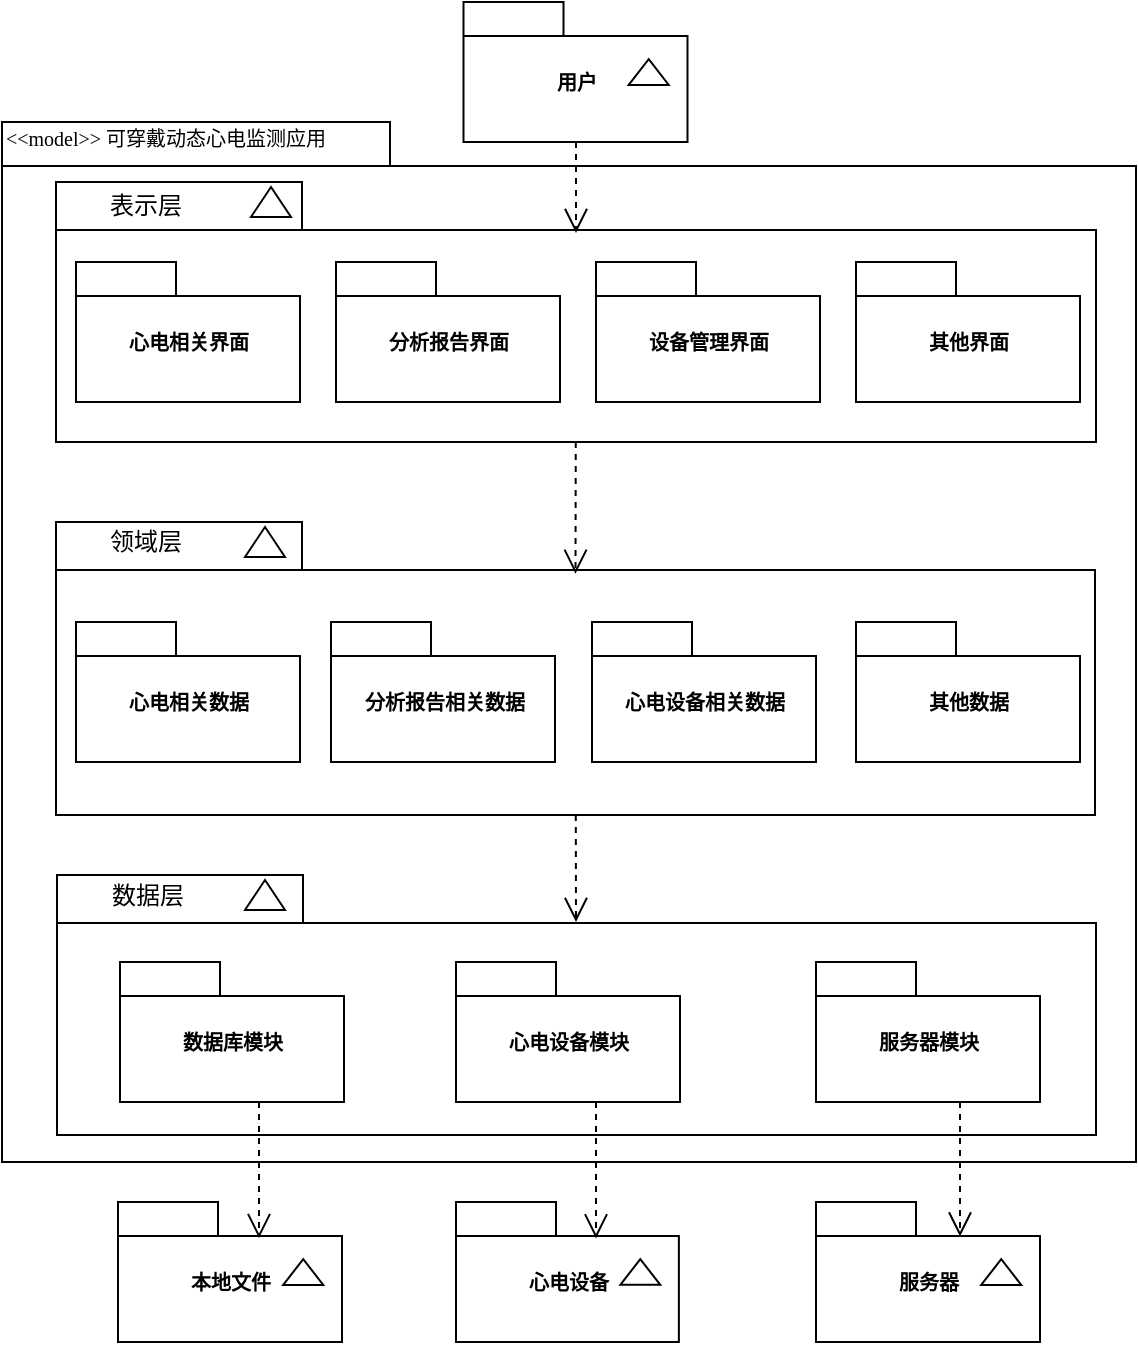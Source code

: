 <mxfile version="21.1.2" type="device">
  <diagram name="Page-1" id="b5b7bab2-c9e2-2cf4-8b2a-24fd1a2a6d21">
    <mxGraphModel dx="1021" dy="594" grid="1" gridSize="10" guides="1" tooltips="1" connect="1" arrows="1" fold="1" page="1" pageScale="1" pageWidth="827" pageHeight="1169" background="none" math="0" shadow="0">
      <root>
        <mxCell id="0" />
        <mxCell id="1" parent="0" />
        <mxCell id="6e0c8c40b5770093-72" value="" style="shape=folder;fontStyle=1;spacingTop=10;tabWidth=194;tabHeight=22;tabPosition=left;html=1;rounded=0;shadow=0;comic=0;labelBackgroundColor=none;strokeWidth=1;fillColor=none;fontFamily=Verdana;fontSize=10;align=center;" parent="1" vertex="1">
          <mxGeometry x="413" y="400" width="567" height="520" as="geometry" />
        </mxCell>
        <mxCell id="6e0c8c40b5770093-47" value="" style="shape=folder;fontStyle=1;spacingTop=10;tabWidth=123;tabHeight=24;tabPosition=left;html=1;rounded=0;shadow=0;comic=0;labelBackgroundColor=none;strokeWidth=1;fontFamily=Verdana;fontSize=10;align=center;" parent="1" vertex="1">
          <mxGeometry x="440.5" y="776.5" width="519.5" height="130" as="geometry" />
        </mxCell>
        <mxCell id="6e0c8c40b5770093-6" value="" style="group" parent="1" vertex="1" connectable="0">
          <mxGeometry x="643.75" y="340" width="112" height="70" as="geometry" />
        </mxCell>
        <mxCell id="6e0c8c40b5770093-4" value="用户" style="shape=folder;fontStyle=1;spacingTop=10;tabWidth=50;tabHeight=17;tabPosition=left;html=1;rounded=0;shadow=0;comic=0;labelBackgroundColor=none;strokeWidth=1;fontFamily=Verdana;fontSize=10;align=center;" parent="6e0c8c40b5770093-6" vertex="1">
          <mxGeometry width="112" height="70" as="geometry" />
        </mxCell>
        <mxCell id="6e0c8c40b5770093-5" value="" style="triangle;whiteSpace=wrap;html=1;rounded=0;shadow=0;comic=0;labelBackgroundColor=none;strokeWidth=1;fontFamily=Verdana;fontSize=10;align=center;rotation=-90;" parent="6e0c8c40b5770093-6" vertex="1">
          <mxGeometry x="86.154" y="25" width="12.923" height="20" as="geometry" />
        </mxCell>
        <mxCell id="6e0c8c40b5770093-18" value="" style="group" parent="1" vertex="1" connectable="0">
          <mxGeometry x="440" y="430" width="520" height="130" as="geometry" />
        </mxCell>
        <mxCell id="6e0c8c40b5770093-11" value="" style="shape=folder;fontStyle=1;spacingTop=10;tabWidth=123;tabHeight=24;tabPosition=left;html=1;rounded=0;shadow=0;comic=0;labelBackgroundColor=none;strokeWidth=1;fontFamily=Verdana;fontSize=10;align=center;" parent="6e0c8c40b5770093-18" vertex="1">
          <mxGeometry width="520" height="130" as="geometry" />
        </mxCell>
        <mxCell id="co7zm-NExlbX-ooihcgG-2" value="表示层" style="text;html=1;strokeColor=none;fillColor=none;align=center;verticalAlign=middle;whiteSpace=wrap;rounded=0;fontSize=12;" parent="6e0c8c40b5770093-18" vertex="1">
          <mxGeometry y="-3" width="90" height="30" as="geometry" />
        </mxCell>
        <mxCell id="co7zm-NExlbX-ooihcgG-12" value="" style="triangle;whiteSpace=wrap;html=1;rounded=0;shadow=0;comic=0;labelBackgroundColor=none;strokeColor=#000000;strokeWidth=1;fillColor=#ffffff;fontFamily=Verdana;fontSize=10;fontColor=#000000;align=center;rotation=-90;" parent="6e0c8c40b5770093-18" vertex="1">
          <mxGeometry x="100" width="15" height="20" as="geometry" />
        </mxCell>
        <mxCell id="co7zm-NExlbX-ooihcgG-13" value="分析报告界面" style="shape=folder;fontStyle=1;spacingTop=10;tabWidth=50;tabHeight=17;tabPosition=left;html=1;rounded=0;shadow=0;comic=0;labelBackgroundColor=none;strokeColor=#000000;strokeWidth=1;fillColor=#ffffff;fontFamily=Verdana;fontSize=10;fontColor=#000000;align=center;" parent="6e0c8c40b5770093-18" vertex="1">
          <mxGeometry x="140" y="40" width="112" height="70" as="geometry" />
        </mxCell>
        <mxCell id="co7zm-NExlbX-ooihcgG-14" value="设备管理界面" style="shape=folder;fontStyle=1;spacingTop=10;tabWidth=50;tabHeight=17;tabPosition=left;html=1;rounded=0;shadow=0;comic=0;labelBackgroundColor=none;strokeColor=#000000;strokeWidth=1;fillColor=#ffffff;fontFamily=Verdana;fontSize=10;fontColor=#000000;align=center;" parent="6e0c8c40b5770093-18" vertex="1">
          <mxGeometry x="270" y="40" width="112" height="70" as="geometry" />
        </mxCell>
        <mxCell id="co7zm-NExlbX-ooihcgG-15" value="其他界面" style="shape=folder;fontStyle=1;spacingTop=10;tabWidth=50;tabHeight=17;tabPosition=left;html=1;rounded=0;shadow=0;comic=0;labelBackgroundColor=none;strokeColor=#000000;strokeWidth=1;fillColor=#ffffff;fontFamily=Verdana;fontSize=10;fontColor=#000000;align=center;" parent="6e0c8c40b5770093-18" vertex="1">
          <mxGeometry x="400" y="40" width="112" height="70" as="geometry" />
        </mxCell>
        <mxCell id="co7zm-NExlbX-ooihcgG-16" value="心电相关界面" style="shape=folder;fontStyle=1;spacingTop=10;tabWidth=50;tabHeight=17;tabPosition=left;html=1;rounded=0;shadow=0;comic=0;labelBackgroundColor=none;strokeColor=#000000;strokeWidth=1;fillColor=#ffffff;fontFamily=Verdana;fontSize=10;fontColor=#000000;align=center;" parent="6e0c8c40b5770093-18" vertex="1">
          <mxGeometry x="10" y="40" width="112" height="70" as="geometry" />
        </mxCell>
        <mxCell id="6e0c8c40b5770093-67" style="edgeStyle=none;rounded=0;html=1;dashed=1;labelBackgroundColor=none;startFill=0;endArrow=open;endFill=0;endSize=10;fontFamily=Verdana;fontSize=10;" parent="1" source="6e0c8c40b5770093-33" edge="1">
          <mxGeometry relative="1" as="geometry">
            <mxPoint x="700" y="800" as="targetPoint" />
          </mxGeometry>
        </mxCell>
        <mxCell id="6e0c8c40b5770093-33" value="" style="shape=folder;fontStyle=1;spacingTop=10;tabWidth=123;tabHeight=24;tabPosition=left;html=1;rounded=0;shadow=0;comic=0;labelBackgroundColor=none;strokeColor=#000000;strokeWidth=1;fillColor=#ffffff;fontFamily=Verdana;fontSize=10;fontColor=#000000;align=center;" parent="1" vertex="1">
          <mxGeometry x="440" y="600" width="519.5" height="146.5" as="geometry" />
        </mxCell>
        <mxCell id="6e0c8c40b5770093-42" value="其他数据" style="shape=folder;fontStyle=1;spacingTop=10;tabWidth=50;tabHeight=17;tabPosition=left;html=1;rounded=0;shadow=0;comic=0;labelBackgroundColor=none;strokeColor=#000000;strokeWidth=1;fillColor=#ffffff;fontFamily=Verdana;fontSize=10;fontColor=#000000;align=center;" parent="1" vertex="1">
          <mxGeometry x="840" y="650" width="112" height="70" as="geometry" />
        </mxCell>
        <mxCell id="6e0c8c40b5770093-44" value="心电设备相关数据" style="shape=folder;fontStyle=1;spacingTop=10;tabWidth=50;tabHeight=17;tabPosition=left;html=1;rounded=0;shadow=0;comic=0;labelBackgroundColor=none;strokeColor=#000000;strokeWidth=1;fillColor=#ffffff;fontFamily=Verdana;fontSize=10;fontColor=#000000;align=center;" parent="1" vertex="1">
          <mxGeometry x="708" y="650" width="112" height="70" as="geometry" />
        </mxCell>
        <mxCell id="6e0c8c40b5770093-45" value="心电相关数据" style="shape=folder;fontStyle=1;spacingTop=10;tabWidth=50;tabHeight=17;tabPosition=left;html=1;rounded=0;shadow=0;comic=0;labelBackgroundColor=none;strokeColor=#000000;strokeWidth=1;fillColor=#ffffff;fontFamily=Verdana;fontSize=10;fontColor=#000000;align=center;" parent="1" vertex="1">
          <mxGeometry x="450" y="650" width="112" height="70" as="geometry" />
        </mxCell>
        <mxCell id="6e0c8c40b5770093-69" style="edgeStyle=elbowEdgeStyle;rounded=0;html=1;entryX=0.643;entryY=0.246;entryPerimeter=0;dashed=1;labelBackgroundColor=none;startFill=0;endArrow=open;endFill=0;endSize=10;fontFamily=Verdana;fontSize=10;" parent="1" source="co7zm-NExlbX-ooihcgG-6" target="6e0c8c40b5770093-56" edge="1">
          <mxGeometry relative="1" as="geometry" />
        </mxCell>
        <mxCell id="6e0c8c40b5770093-48" value="" style="triangle;whiteSpace=wrap;html=1;rounded=0;shadow=0;comic=0;labelBackgroundColor=none;strokeWidth=1;fontFamily=Verdana;fontSize=10;align=center;rotation=-90;" parent="1" vertex="1">
          <mxGeometry x="537" y="776.5" width="15" height="20" as="geometry" />
        </mxCell>
        <mxCell id="6e0c8c40b5770093-49" value="数据库模块" style="shape=folder;fontStyle=1;spacingTop=10;tabWidth=50;tabHeight=17;tabPosition=left;html=1;rounded=0;shadow=0;comic=0;labelBackgroundColor=none;strokeWidth=1;fontFamily=Verdana;fontSize=10;align=center;" parent="1" vertex="1">
          <mxGeometry x="472" y="820" width="112" height="70" as="geometry" />
        </mxCell>
        <mxCell id="6e0c8c40b5770093-51" value="" style="triangle;whiteSpace=wrap;html=1;rounded=0;shadow=0;comic=0;labelBackgroundColor=none;strokeColor=#000000;strokeWidth=1;fillColor=#ffffff;fontFamily=Verdana;fontSize=10;fontColor=#000000;align=center;rotation=-90;" parent="1" vertex="1">
          <mxGeometry x="537" y="600" width="15" height="20" as="geometry" />
        </mxCell>
        <mxCell id="6e0c8c40b5770093-55" value="" style="group" parent="1" vertex="1" connectable="0">
          <mxGeometry x="820" y="940" width="112" height="70" as="geometry" />
        </mxCell>
        <mxCell id="6e0c8c40b5770093-56" value="服务器" style="shape=folder;fontStyle=1;spacingTop=10;tabWidth=50;tabHeight=17;tabPosition=left;html=1;rounded=0;shadow=0;comic=0;labelBackgroundColor=none;strokeWidth=1;fontFamily=Verdana;fontSize=10;align=center;" parent="6e0c8c40b5770093-55" vertex="1">
          <mxGeometry width="112.0" height="70" as="geometry" />
        </mxCell>
        <mxCell id="6e0c8c40b5770093-57" value="" style="triangle;whiteSpace=wrap;html=1;rounded=0;shadow=0;comic=0;labelBackgroundColor=none;strokeWidth=1;fontFamily=Verdana;fontSize=10;align=center;rotation=-90;" parent="6e0c8c40b5770093-55" vertex="1">
          <mxGeometry x="86.154" y="25" width="12.923" height="20" as="geometry" />
        </mxCell>
        <mxCell id="6e0c8c40b5770093-58" style="rounded=0;html=1;dashed=1;labelBackgroundColor=none;startFill=0;endArrow=open;endFill=0;endSize=10;fontFamily=Verdana;fontSize=10;edgeStyle=elbowEdgeStyle;entryX=0.499;entryY=0.196;entryDx=0;entryDy=0;entryPerimeter=0;" parent="1" source="6e0c8c40b5770093-4" target="6e0c8c40b5770093-11" edge="1">
          <mxGeometry relative="1" as="geometry">
            <Array as="points">
              <mxPoint x="700" y="430" />
            </Array>
          </mxGeometry>
        </mxCell>
        <mxCell id="6e0c8c40b5770093-60" style="rounded=0;html=1;entryX=0.5;entryY=0.177;entryPerimeter=0;dashed=1;labelBackgroundColor=none;startFill=0;endArrow=open;endFill=0;endSize=10;fontFamily=Verdana;fontSize=10;entryDx=0;entryDy=0;" parent="1" source="6e0c8c40b5770093-11" target="6e0c8c40b5770093-33" edge="1">
          <mxGeometry relative="1" as="geometry" />
        </mxCell>
        <mxCell id="6e0c8c40b5770093-73" value="&amp;lt;&amp;lt;model&amp;gt;&amp;gt; 可穿戴动态心电监测应用" style="text;html=1;align=left;verticalAlign=top;spacingTop=-4;fontSize=10;fontFamily=Verdana" parent="1" vertex="1">
          <mxGeometry x="413" y="400" width="130" height="20" as="geometry" />
        </mxCell>
        <mxCell id="co7zm-NExlbX-ooihcgG-4" value="领域层" style="text;html=1;strokeColor=none;fillColor=none;align=center;verticalAlign=middle;whiteSpace=wrap;rounded=0;fontSize=12;" parent="1" vertex="1">
          <mxGeometry x="440" y="595" width="90" height="30" as="geometry" />
        </mxCell>
        <mxCell id="co7zm-NExlbX-ooihcgG-5" value="数据层" style="text;html=1;strokeColor=none;fillColor=none;align=center;verticalAlign=middle;whiteSpace=wrap;rounded=0;fontSize=12;" parent="1" vertex="1">
          <mxGeometry x="440.5" y="771.5" width="90" height="30" as="geometry" />
        </mxCell>
        <mxCell id="co7zm-NExlbX-ooihcgG-6" value="服务器模块" style="shape=folder;fontStyle=1;spacingTop=10;tabWidth=50;tabHeight=17;tabPosition=left;html=1;rounded=0;shadow=0;comic=0;labelBackgroundColor=none;strokeWidth=1;fontFamily=Verdana;fontSize=10;align=center;" parent="1" vertex="1">
          <mxGeometry x="820" y="820" width="112" height="70" as="geometry" />
        </mxCell>
        <mxCell id="co7zm-NExlbX-ooihcgG-7" value="" style="group" parent="1" vertex="1" connectable="0">
          <mxGeometry x="471" y="940" width="112" height="70" as="geometry" />
        </mxCell>
        <mxCell id="co7zm-NExlbX-ooihcgG-8" value="本地文件" style="shape=folder;fontStyle=1;spacingTop=10;tabWidth=50;tabHeight=17;tabPosition=left;html=1;rounded=0;shadow=0;comic=0;labelBackgroundColor=none;strokeWidth=1;fontFamily=Verdana;fontSize=10;align=center;" parent="co7zm-NExlbX-ooihcgG-7" vertex="1">
          <mxGeometry width="112.0" height="70" as="geometry" />
        </mxCell>
        <mxCell id="co7zm-NExlbX-ooihcgG-9" value="" style="triangle;whiteSpace=wrap;html=1;rounded=0;shadow=0;comic=0;labelBackgroundColor=none;strokeWidth=1;fontFamily=Verdana;fontSize=10;align=center;rotation=-90;" parent="co7zm-NExlbX-ooihcgG-7" vertex="1">
          <mxGeometry x="86.154" y="25" width="12.923" height="20.0" as="geometry" />
        </mxCell>
        <mxCell id="co7zm-NExlbX-ooihcgG-10" style="edgeStyle=elbowEdgeStyle;rounded=0;html=1;dashed=1;labelBackgroundColor=none;startFill=0;endArrow=open;endFill=0;endSize=10;fontFamily=Verdana;fontSize=10;entryX=0.626;entryY=0.258;entryDx=0;entryDy=0;entryPerimeter=0;" parent="1" source="6e0c8c40b5770093-49" target="co7zm-NExlbX-ooihcgG-8" edge="1">
          <mxGeometry relative="1" as="geometry">
            <mxPoint x="699.5" y="900.5" as="sourcePoint" />
            <mxPoint x="699.5" y="983.5" as="targetPoint" />
            <Array as="points">
              <mxPoint x="541.5" y="968.5" />
            </Array>
          </mxGeometry>
        </mxCell>
        <mxCell id="co7zm-NExlbX-ooihcgG-11" value="分析报告相关数据" style="shape=folder;fontStyle=1;spacingTop=10;tabWidth=50;tabHeight=17;tabPosition=left;html=1;rounded=0;shadow=0;comic=0;labelBackgroundColor=none;strokeColor=#000000;strokeWidth=1;fillColor=#ffffff;fontFamily=Verdana;fontSize=10;fontColor=#000000;align=center;" parent="1" vertex="1">
          <mxGeometry x="577.5" y="650" width="112" height="70" as="geometry" />
        </mxCell>
        <mxCell id="6e0c8c40b5770093-53" value="心电设备" style="shape=folder;fontStyle=1;spacingTop=10;tabWidth=50;tabHeight=17;tabPosition=left;html=1;rounded=0;shadow=0;comic=0;labelBackgroundColor=none;strokeWidth=1;fontFamily=Verdana;fontSize=10;align=center;" parent="1" vertex="1">
          <mxGeometry x="640" y="940" width="111.44" height="70" as="geometry" />
        </mxCell>
        <mxCell id="6e0c8c40b5770093-50" value="心电设备模块" style="shape=folder;fontStyle=1;spacingTop=10;tabWidth=50;tabHeight=17;tabPosition=left;html=1;rounded=0;shadow=0;comic=0;labelBackgroundColor=none;strokeWidth=1;fontFamily=Verdana;fontSize=10;align=center;" parent="1" vertex="1">
          <mxGeometry x="640" y="820" width="112" height="70" as="geometry" />
        </mxCell>
        <mxCell id="6e0c8c40b5770093-68" style="edgeStyle=elbowEdgeStyle;rounded=0;html=1;entryX=0.628;entryY=0.26;entryPerimeter=0;dashed=1;labelBackgroundColor=none;startFill=0;endArrow=open;endFill=0;endSize=10;fontFamily=Verdana;fontSize=10;" parent="1" source="6e0c8c40b5770093-50" target="6e0c8c40b5770093-53" edge="1">
          <mxGeometry relative="1" as="geometry" />
        </mxCell>
        <mxCell id="6e0c8c40b5770093-54" value="" style="triangle;whiteSpace=wrap;html=1;rounded=0;shadow=0;comic=0;labelBackgroundColor=none;strokeWidth=1;fontFamily=Verdana;fontSize=10;align=center;rotation=-90;" parent="1" vertex="1">
          <mxGeometry x="725.723" y="965" width="12.858" height="20.0" as="geometry" />
        </mxCell>
      </root>
    </mxGraphModel>
  </diagram>
</mxfile>
